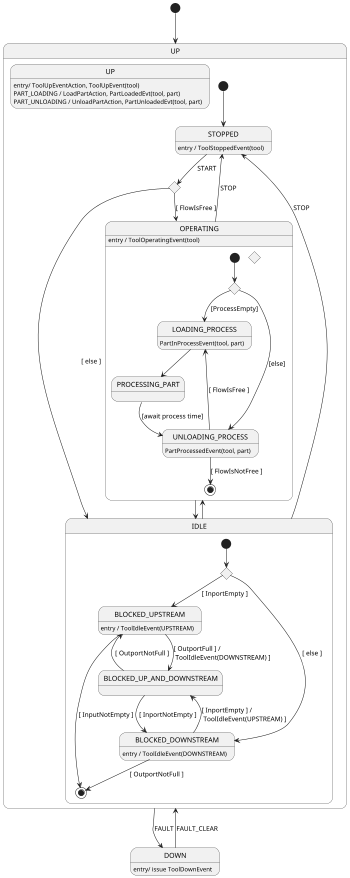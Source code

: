 @startuml
'https://plantuml.com/state-diagram
skinparam defaultTextAlignment left
scale 350 width

[*] --> UP
state DOWN : entry/ issue ToolDownEvent

state UP {
    state UP: entry/ ToolUpEventAction, ToolUpEvent(tool)
    state UP: PART_LOADING / LoadPartAction, PartLoadedEvt(tool, part)
    state UP: PART_UNLOADING / UnloadPartAction, PartUnloadedEvt(tool, part)

    state STOPPED
    STOPPED: entry / ToolStoppedEvent(tool)

    state UP_CHOICE <<choice>>
    [*] --> STOPPED
    STOPPED --> UP_CHOICE: START
    UP_CHOICE --> OPERATING: [ FlowIsFree ]
    UP_CHOICE --> IDLE: [ else ]

    OPERATING --> STOPPED: STOP
    OPERATING --> IDLE

    state IDLE {

        state BLOCKED_UPSTREAM: entry / ToolIdleEvent(UPSTREAM)
        state BLOCKED_DOWNSTREAM: entry / ToolIdleEvent(DOWNSTREAM)
        state IDLE_CHOICE <<choice>>

        [*] --> IDLE_CHOICE
        IDLE_CHOICE --> BLOCKED_UPSTREAM: [ InportEmpty ]
        IDLE_CHOICE --> BLOCKED_DOWNSTREAM: [ else ]
        BLOCKED_DOWNSTREAM --> BLOCKED_UP_AND_DOWNSTREAM: [ InportEmpty ] /\n ToolIdleEvent(UPSTREAM) ]
        BLOCKED_UPSTREAM --> BLOCKED_UP_AND_DOWNSTREAM: [ OutportFull ] /\n ToolIdleEvent(DOWNSTREAM) ]
        BLOCKED_UP_AND_DOWNSTREAM --> BLOCKED_UPSTREAM: [ OutportNotFull ]
        BLOCKED_UP_AND_DOWNSTREAM --> BLOCKED_DOWNSTREAM: [ InportNotEmpty ]
        BLOCKED_DOWNSTREAM --> [*]: [ OutportNotFull ]
        BLOCKED_UPSTREAM --> [*]: [ InputNotEmpty ]
     }

    state OPERATING {
        OPERATING: entry / ToolOperatingEvent(tool)
            state LOADING_PROCESS: PartInProcessEvent(tool, part)
            state UNLOADING_PROCESS: PartProcessedEvent(tool, part)
            state CHOICE_PROCESS_EMPTY <<choice>>
            state CHOICE_UNLOADING <<choice>>
            state PROCESSING_PART

            [*] --> CHOICE_PROCESS_EMPTY
            CHOICE_PROCESS_EMPTY --> LOADING_PROCESS: [ProcessEmpty]
            CHOICE_PROCESS_EMPTY --> UNLOADING_PROCESS: [else]
            LOADING_PROCESS --> PROCESSING_PART

            PROCESSING_PART --> UNLOADING_PROCESS: [await process time]
            UNLOADING_PROCESS --> LOADING_PROCESS: [ FlowIsFree ]
            UNLOADING_PROCESS --> [*] : [ FlowIsNotFree ]
    }

    IDLE --> OPERATING
    IDLE --> STOPPED: STOP

}

UP --> DOWN: FAULT
DOWN --> UP: FAULT_CLEAR
@enduml